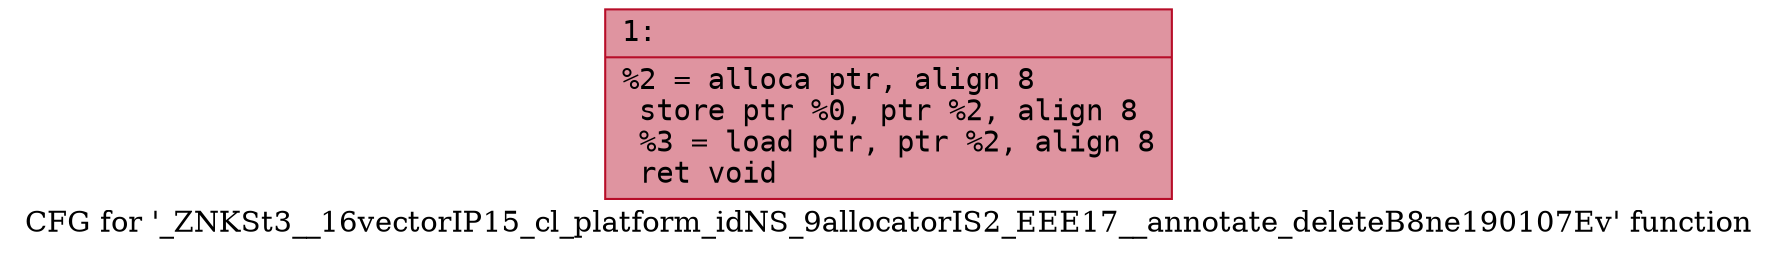 digraph "CFG for '_ZNKSt3__16vectorIP15_cl_platform_idNS_9allocatorIS2_EEE17__annotate_deleteB8ne190107Ev' function" {
	label="CFG for '_ZNKSt3__16vectorIP15_cl_platform_idNS_9allocatorIS2_EEE17__annotate_deleteB8ne190107Ev' function";

	Node0x600000635450 [shape=record,color="#b70d28ff", style=filled, fillcolor="#b70d2870" fontname="Courier",label="{1:\l|  %2 = alloca ptr, align 8\l  store ptr %0, ptr %2, align 8\l  %3 = load ptr, ptr %2, align 8\l  ret void\l}"];
}
